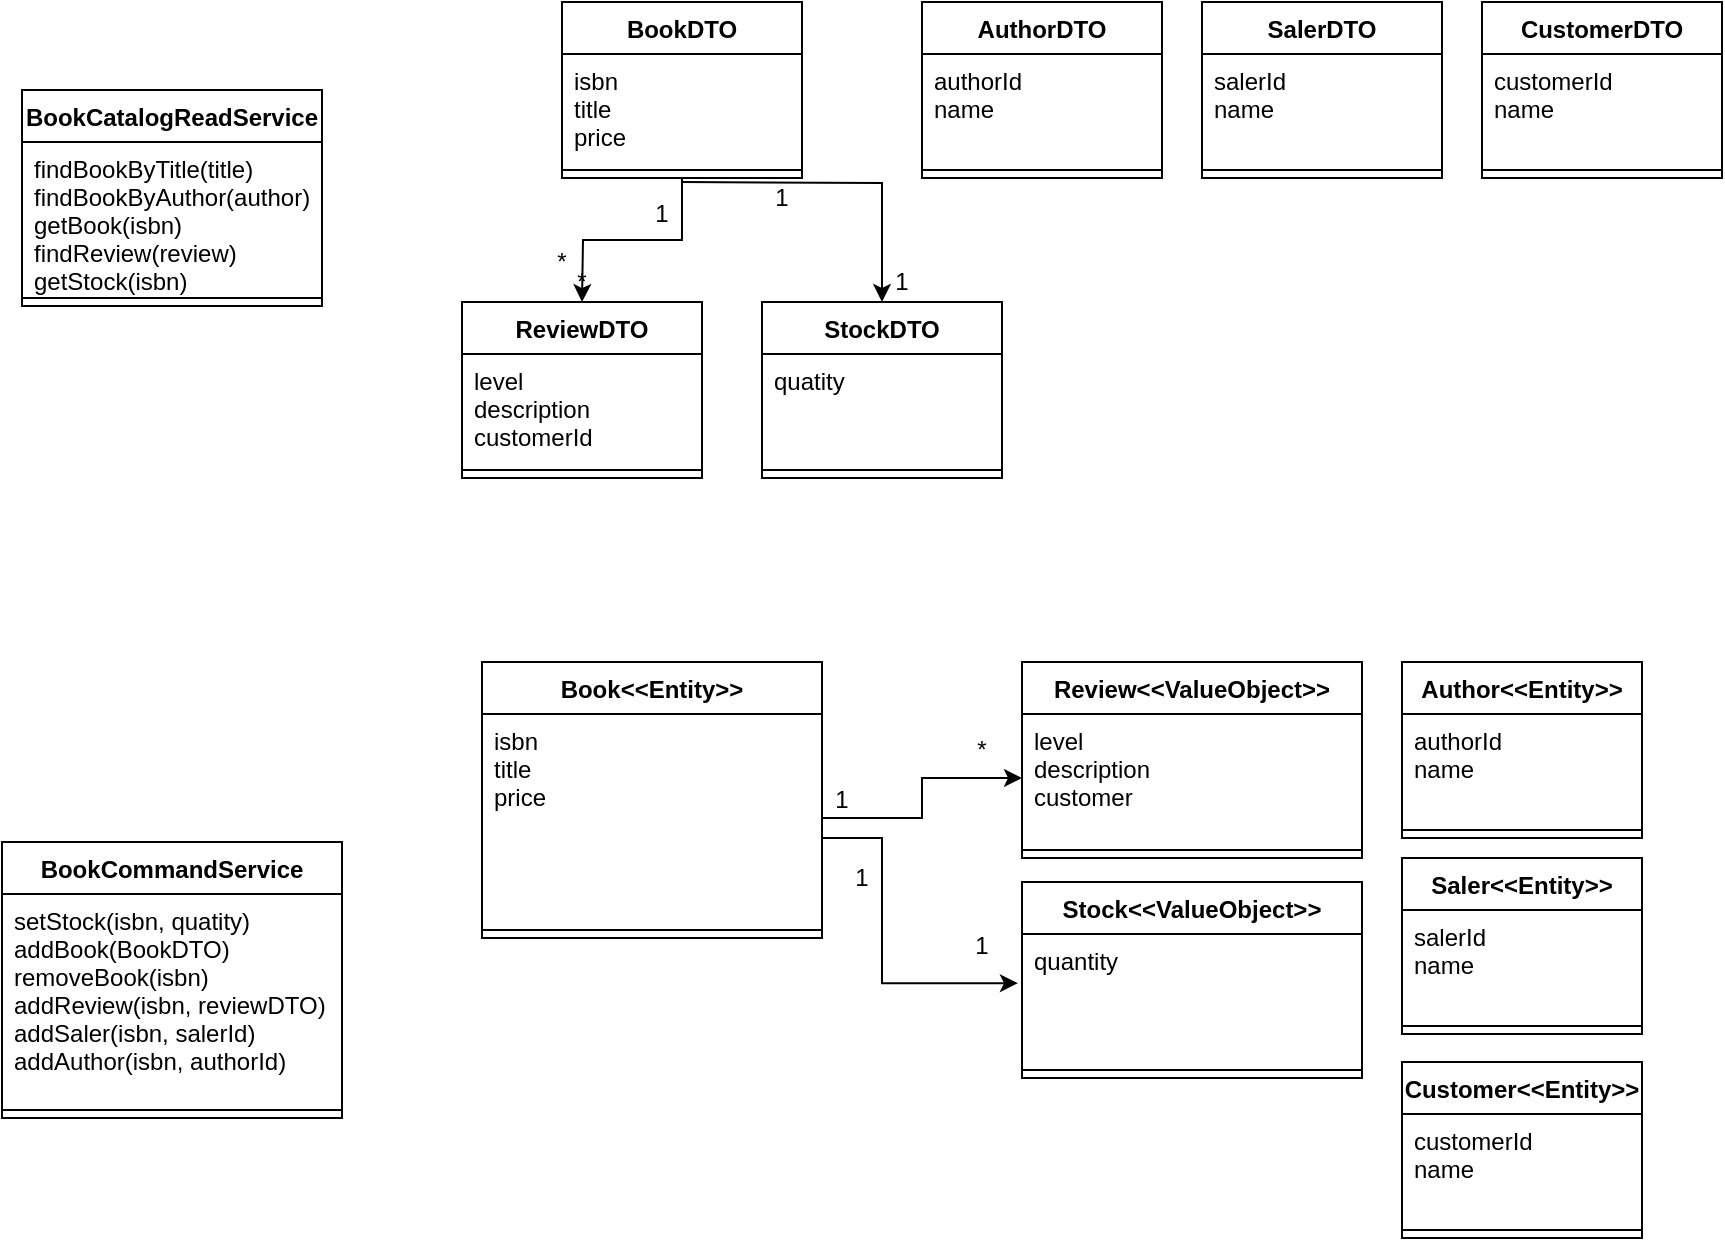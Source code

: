 <mxfile version="14.6.13" type="device" pages="2"><diagram id="_HOiQTUBiGFYQb13HP-A" name="BookCatalog"><mxGraphModel dx="1278" dy="616" grid="1" gridSize="10" guides="1" tooltips="1" connect="1" arrows="1" fold="1" page="1" pageScale="1" pageWidth="1654" pageHeight="2336" math="0" shadow="0"><root><mxCell id="9EFxUO9HuKhWwahO5raz-0"/><mxCell id="9EFxUO9HuKhWwahO5raz-1" parent="9EFxUO9HuKhWwahO5raz-0"/><mxCell id="QEwQCuaToNtWoaZSUo1B-0" value="BookCatalogReadService" style="swimlane;fontStyle=1;align=center;verticalAlign=top;childLayout=stackLayout;horizontal=1;startSize=26;horizontalStack=0;resizeParent=1;resizeParentMax=0;resizeLast=0;collapsible=1;marginBottom=0;" vertex="1" parent="9EFxUO9HuKhWwahO5raz-1"><mxGeometry x="80" y="84" width="150" height="108" as="geometry"><mxRectangle x="340" y="170" width="90" height="26" as="alternateBounds"/></mxGeometry></mxCell><mxCell id="QEwQCuaToNtWoaZSUo1B-1" value="findBookByTitle(title)&#10;findBookByAuthor(author)&#10;getBook(isbn)&#10;findReview(review)&#10;getStock(isbn)" style="text;strokeColor=none;fillColor=none;align=left;verticalAlign=top;spacingLeft=4;spacingRight=4;overflow=hidden;rotatable=0;points=[[0,0.5],[1,0.5]];portConstraint=eastwest;" vertex="1" parent="QEwQCuaToNtWoaZSUo1B-0"><mxGeometry y="26" width="150" height="74" as="geometry"/></mxCell><mxCell id="QEwQCuaToNtWoaZSUo1B-2" value="" style="line;strokeWidth=1;fillColor=none;align=left;verticalAlign=middle;spacingTop=-1;spacingLeft=3;spacingRight=3;rotatable=0;labelPosition=right;points=[];portConstraint=eastwest;" vertex="1" parent="QEwQCuaToNtWoaZSUo1B-0"><mxGeometry y="100" width="150" height="8" as="geometry"/></mxCell><mxCell id="CTQSsLv7DQpdbb8e_ij--0" value="BookDTO" style="swimlane;fontStyle=1;align=center;verticalAlign=top;childLayout=stackLayout;horizontal=1;startSize=26;horizontalStack=0;resizeParent=1;resizeParentMax=0;resizeLast=0;collapsible=1;marginBottom=0;" vertex="1" parent="9EFxUO9HuKhWwahO5raz-1"><mxGeometry x="350" y="40" width="120" height="88" as="geometry"><mxRectangle x="340" y="170" width="90" height="26" as="alternateBounds"/></mxGeometry></mxCell><mxCell id="CTQSsLv7DQpdbb8e_ij--1" value="isbn&#10;title&#10;price" style="text;strokeColor=none;fillColor=none;align=left;verticalAlign=top;spacingLeft=4;spacingRight=4;overflow=hidden;rotatable=0;points=[[0,0.5],[1,0.5]];portConstraint=eastwest;" vertex="1" parent="CTQSsLv7DQpdbb8e_ij--0"><mxGeometry y="26" width="120" height="54" as="geometry"/></mxCell><mxCell id="CTQSsLv7DQpdbb8e_ij--2" value="" style="line;strokeWidth=1;fillColor=none;align=left;verticalAlign=middle;spacingTop=-1;spacingLeft=3;spacingRight=3;rotatable=0;labelPosition=right;points=[];portConstraint=eastwest;" vertex="1" parent="CTQSsLv7DQpdbb8e_ij--0"><mxGeometry y="80" width="120" height="8" as="geometry"/></mxCell><mxCell id="CTQSsLv7DQpdbb8e_ij--3" value="AuthorDTO" style="swimlane;fontStyle=1;align=center;verticalAlign=top;childLayout=stackLayout;horizontal=1;startSize=26;horizontalStack=0;resizeParent=1;resizeParentMax=0;resizeLast=0;collapsible=1;marginBottom=0;" vertex="1" parent="9EFxUO9HuKhWwahO5raz-1"><mxGeometry x="530" y="40" width="120" height="88" as="geometry"><mxRectangle x="340" y="170" width="90" height="26" as="alternateBounds"/></mxGeometry></mxCell><mxCell id="CTQSsLv7DQpdbb8e_ij--4" value="authorId&#10;name" style="text;strokeColor=none;fillColor=none;align=left;verticalAlign=top;spacingLeft=4;spacingRight=4;overflow=hidden;rotatable=0;points=[[0,0.5],[1,0.5]];portConstraint=eastwest;" vertex="1" parent="CTQSsLv7DQpdbb8e_ij--3"><mxGeometry y="26" width="120" height="54" as="geometry"/></mxCell><mxCell id="CTQSsLv7DQpdbb8e_ij--5" value="" style="line;strokeWidth=1;fillColor=none;align=left;verticalAlign=middle;spacingTop=-1;spacingLeft=3;spacingRight=3;rotatable=0;labelPosition=right;points=[];portConstraint=eastwest;" vertex="1" parent="CTQSsLv7DQpdbb8e_ij--3"><mxGeometry y="80" width="120" height="8" as="geometry"/></mxCell><mxCell id="CTQSsLv7DQpdbb8e_ij--6" value="SalerDTO" style="swimlane;fontStyle=1;align=center;verticalAlign=top;childLayout=stackLayout;horizontal=1;startSize=26;horizontalStack=0;resizeParent=1;resizeParentMax=0;resizeLast=0;collapsible=1;marginBottom=0;" vertex="1" parent="9EFxUO9HuKhWwahO5raz-1"><mxGeometry x="670" y="40" width="120" height="88" as="geometry"><mxRectangle x="340" y="170" width="90" height="26" as="alternateBounds"/></mxGeometry></mxCell><mxCell id="CTQSsLv7DQpdbb8e_ij--7" value="salerId&#10;name" style="text;strokeColor=none;fillColor=none;align=left;verticalAlign=top;spacingLeft=4;spacingRight=4;overflow=hidden;rotatable=0;points=[[0,0.5],[1,0.5]];portConstraint=eastwest;" vertex="1" parent="CTQSsLv7DQpdbb8e_ij--6"><mxGeometry y="26" width="120" height="54" as="geometry"/></mxCell><mxCell id="CTQSsLv7DQpdbb8e_ij--8" value="" style="line;strokeWidth=1;fillColor=none;align=left;verticalAlign=middle;spacingTop=-1;spacingLeft=3;spacingRight=3;rotatable=0;labelPosition=right;points=[];portConstraint=eastwest;" vertex="1" parent="CTQSsLv7DQpdbb8e_ij--6"><mxGeometry y="80" width="120" height="8" as="geometry"/></mxCell><mxCell id="CTQSsLv7DQpdbb8e_ij--9" value="ReviewDTO" style="swimlane;fontStyle=1;align=center;verticalAlign=top;childLayout=stackLayout;horizontal=1;startSize=26;horizontalStack=0;resizeParent=1;resizeParentMax=0;resizeLast=0;collapsible=1;marginBottom=0;" vertex="1" parent="9EFxUO9HuKhWwahO5raz-1"><mxGeometry x="300" y="190" width="120" height="88" as="geometry"><mxRectangle x="340" y="170" width="90" height="26" as="alternateBounds"/></mxGeometry></mxCell><mxCell id="CTQSsLv7DQpdbb8e_ij--10" value="level&#10;description&#10;customerId" style="text;strokeColor=none;fillColor=none;align=left;verticalAlign=top;spacingLeft=4;spacingRight=4;overflow=hidden;rotatable=0;points=[[0,0.5],[1,0.5]];portConstraint=eastwest;" vertex="1" parent="CTQSsLv7DQpdbb8e_ij--9"><mxGeometry y="26" width="120" height="54" as="geometry"/></mxCell><mxCell id="CTQSsLv7DQpdbb8e_ij--11" value="" style="line;strokeWidth=1;fillColor=none;align=left;verticalAlign=middle;spacingTop=-1;spacingLeft=3;spacingRight=3;rotatable=0;labelPosition=right;points=[];portConstraint=eastwest;" vertex="1" parent="CTQSsLv7DQpdbb8e_ij--9"><mxGeometry y="80" width="120" height="8" as="geometry"/></mxCell><mxCell id="CTQSsLv7DQpdbb8e_ij--12" value="CustomerDTO" style="swimlane;fontStyle=1;align=center;verticalAlign=top;childLayout=stackLayout;horizontal=1;startSize=26;horizontalStack=0;resizeParent=1;resizeParentMax=0;resizeLast=0;collapsible=1;marginBottom=0;" vertex="1" parent="9EFxUO9HuKhWwahO5raz-1"><mxGeometry x="810" y="40" width="120" height="88" as="geometry"><mxRectangle x="340" y="170" width="90" height="26" as="alternateBounds"/></mxGeometry></mxCell><mxCell id="CTQSsLv7DQpdbb8e_ij--13" value="customerId&#10;name" style="text;strokeColor=none;fillColor=none;align=left;verticalAlign=top;spacingLeft=4;spacingRight=4;overflow=hidden;rotatable=0;points=[[0,0.5],[1,0.5]];portConstraint=eastwest;" vertex="1" parent="CTQSsLv7DQpdbb8e_ij--12"><mxGeometry y="26" width="120" height="54" as="geometry"/></mxCell><mxCell id="CTQSsLv7DQpdbb8e_ij--14" value="" style="line;strokeWidth=1;fillColor=none;align=left;verticalAlign=middle;spacingTop=-1;spacingLeft=3;spacingRight=3;rotatable=0;labelPosition=right;points=[];portConstraint=eastwest;" vertex="1" parent="CTQSsLv7DQpdbb8e_ij--12"><mxGeometry y="80" width="120" height="8" as="geometry"/></mxCell><mxCell id="CTQSsLv7DQpdbb8e_ij--15" value="StockDTO" style="swimlane;fontStyle=1;align=center;verticalAlign=top;childLayout=stackLayout;horizontal=1;startSize=26;horizontalStack=0;resizeParent=1;resizeParentMax=0;resizeLast=0;collapsible=1;marginBottom=0;" vertex="1" parent="9EFxUO9HuKhWwahO5raz-1"><mxGeometry x="450" y="190" width="120" height="88" as="geometry"><mxRectangle x="340" y="170" width="90" height="26" as="alternateBounds"/></mxGeometry></mxCell><mxCell id="CTQSsLv7DQpdbb8e_ij--16" value="quatity" style="text;strokeColor=none;fillColor=none;align=left;verticalAlign=top;spacingLeft=4;spacingRight=4;overflow=hidden;rotatable=0;points=[[0,0.5],[1,0.5]];portConstraint=eastwest;" vertex="1" parent="CTQSsLv7DQpdbb8e_ij--15"><mxGeometry y="26" width="120" height="54" as="geometry"/></mxCell><mxCell id="CTQSsLv7DQpdbb8e_ij--17" value="" style="line;strokeWidth=1;fillColor=none;align=left;verticalAlign=middle;spacingTop=-1;spacingLeft=3;spacingRight=3;rotatable=0;labelPosition=right;points=[];portConstraint=eastwest;" vertex="1" parent="CTQSsLv7DQpdbb8e_ij--15"><mxGeometry y="80" width="120" height="8" as="geometry"/></mxCell><mxCell id="ei_IDTvkSeffxWUkfv_V-0" style="edgeStyle=orthogonalEdgeStyle;rounded=0;orthogonalLoop=1;jettySize=auto;html=1;exitX=0.5;exitY=1;exitDx=0;exitDy=0;" edge="1" parent="9EFxUO9HuKhWwahO5raz-1" source="CTQSsLv7DQpdbb8e_ij--0"><mxGeometry relative="1" as="geometry"><mxPoint x="405" y="120" as="sourcePoint"/><mxPoint x="360" y="190" as="targetPoint"/></mxGeometry></mxCell><mxCell id="OvgbcdeR4KoXboYLMsjg-1" value="*" style="text;html=1;strokeColor=none;fillColor=none;align=center;verticalAlign=middle;whiteSpace=wrap;rounded=0;" vertex="1" parent="9EFxUO9HuKhWwahO5raz-1"><mxGeometry x="290" y="160" width="120" height="20" as="geometry"/></mxCell><mxCell id="OvgbcdeR4KoXboYLMsjg-0" value="1" style="text;html=1;strokeColor=none;fillColor=none;align=center;verticalAlign=middle;whiteSpace=wrap;rounded=0;" vertex="1" parent="9EFxUO9HuKhWwahO5raz-1"><mxGeometry x="340" y="136" width="120" height="20" as="geometry"/></mxCell><mxCell id="OvgbcdeR4KoXboYLMsjg-3" style="edgeStyle=orthogonalEdgeStyle;rounded=0;orthogonalLoop=1;jettySize=auto;html=1;" edge="1" parent="9EFxUO9HuKhWwahO5raz-1" target="CTQSsLv7DQpdbb8e_ij--15"><mxGeometry relative="1" as="geometry"><mxPoint x="410" y="130" as="sourcePoint"/><mxPoint x="370" y="200" as="targetPoint"/></mxGeometry></mxCell><mxCell id="OvgbcdeR4KoXboYLMsjg-5" value="1" style="text;html=1;strokeColor=none;fillColor=none;align=center;verticalAlign=middle;whiteSpace=wrap;rounded=0;" vertex="1" parent="9EFxUO9HuKhWwahO5raz-1"><mxGeometry x="400" y="128" width="120" height="20" as="geometry"/></mxCell><mxCell id="OvgbcdeR4KoXboYLMsjg-6" value="1" style="text;html=1;strokeColor=none;fillColor=none;align=center;verticalAlign=middle;whiteSpace=wrap;rounded=0;" vertex="1" parent="9EFxUO9HuKhWwahO5raz-1"><mxGeometry x="460" y="170" width="120" height="20" as="geometry"/></mxCell><mxCell id="g-ftA__Rkr61bYGxE8Cz-0" value="BookCommandService" style="swimlane;fontStyle=1;align=center;verticalAlign=top;childLayout=stackLayout;horizontal=1;startSize=26;horizontalStack=0;resizeParent=1;resizeParentMax=0;resizeLast=0;collapsible=1;marginBottom=0;" vertex="1" parent="9EFxUO9HuKhWwahO5raz-1"><mxGeometry x="70" y="460" width="170" height="138" as="geometry"><mxRectangle x="340" y="170" width="90" height="26" as="alternateBounds"/></mxGeometry></mxCell><mxCell id="g-ftA__Rkr61bYGxE8Cz-1" value="setStock(isbn, quatity)&#10;addBook(BookDTO)&#10;removeBook(isbn)&#10;addReview(isbn, reviewDTO)&#10;addSaler(isbn, salerId)&#10;addAuthor(isbn, authorId)" style="text;strokeColor=none;fillColor=none;align=left;verticalAlign=top;spacingLeft=4;spacingRight=4;overflow=hidden;rotatable=0;points=[[0,0.5],[1,0.5]];portConstraint=eastwest;" vertex="1" parent="g-ftA__Rkr61bYGxE8Cz-0"><mxGeometry y="26" width="170" height="104" as="geometry"/></mxCell><mxCell id="g-ftA__Rkr61bYGxE8Cz-2" value="" style="line;strokeWidth=1;fillColor=none;align=left;verticalAlign=middle;spacingTop=-1;spacingLeft=3;spacingRight=3;rotatable=0;labelPosition=right;points=[];portConstraint=eastwest;" vertex="1" parent="g-ftA__Rkr61bYGxE8Cz-0"><mxGeometry y="130" width="170" height="8" as="geometry"/></mxCell><mxCell id="g-ftA__Rkr61bYGxE8Cz-3" value="Book&lt;&lt;Entity&gt;&gt;" style="swimlane;fontStyle=1;align=center;verticalAlign=top;childLayout=stackLayout;horizontal=1;startSize=26;horizontalStack=0;resizeParent=1;resizeParentMax=0;resizeLast=0;collapsible=1;marginBottom=0;" vertex="1" parent="9EFxUO9HuKhWwahO5raz-1"><mxGeometry x="310" y="370" width="170" height="138" as="geometry"><mxRectangle x="340" y="170" width="90" height="26" as="alternateBounds"/></mxGeometry></mxCell><mxCell id="g-ftA__Rkr61bYGxE8Cz-4" value="isbn&#10;title&#10;price" style="text;strokeColor=none;fillColor=none;align=left;verticalAlign=top;spacingLeft=4;spacingRight=4;overflow=hidden;rotatable=0;points=[[0,0.5],[1,0.5]];portConstraint=eastwest;" vertex="1" parent="g-ftA__Rkr61bYGxE8Cz-3"><mxGeometry y="26" width="170" height="104" as="geometry"/></mxCell><mxCell id="g-ftA__Rkr61bYGxE8Cz-5" value="" style="line;strokeWidth=1;fillColor=none;align=left;verticalAlign=middle;spacingTop=-1;spacingLeft=3;spacingRight=3;rotatable=0;labelPosition=right;points=[];portConstraint=eastwest;" vertex="1" parent="g-ftA__Rkr61bYGxE8Cz-3"><mxGeometry y="130" width="170" height="8" as="geometry"/></mxCell><mxCell id="g-ftA__Rkr61bYGxE8Cz-6" value="Review&lt;&lt;ValueObject&gt;&gt;" style="swimlane;fontStyle=1;align=center;verticalAlign=top;childLayout=stackLayout;horizontal=1;startSize=26;horizontalStack=0;resizeParent=1;resizeParentMax=0;resizeLast=0;collapsible=1;marginBottom=0;" vertex="1" parent="9EFxUO9HuKhWwahO5raz-1"><mxGeometry x="580" y="370" width="170" height="98" as="geometry"><mxRectangle x="340" y="170" width="90" height="26" as="alternateBounds"/></mxGeometry></mxCell><mxCell id="g-ftA__Rkr61bYGxE8Cz-7" value="level&#10;description&#10;customer" style="text;strokeColor=none;fillColor=none;align=left;verticalAlign=top;spacingLeft=4;spacingRight=4;overflow=hidden;rotatable=0;points=[[0,0.5],[1,0.5]];portConstraint=eastwest;" vertex="1" parent="g-ftA__Rkr61bYGxE8Cz-6"><mxGeometry y="26" width="170" height="64" as="geometry"/></mxCell><mxCell id="g-ftA__Rkr61bYGxE8Cz-8" value="" style="line;strokeWidth=1;fillColor=none;align=left;verticalAlign=middle;spacingTop=-1;spacingLeft=3;spacingRight=3;rotatable=0;labelPosition=right;points=[];portConstraint=eastwest;" vertex="1" parent="g-ftA__Rkr61bYGxE8Cz-6"><mxGeometry y="90" width="170" height="8" as="geometry"/></mxCell><mxCell id="g-ftA__Rkr61bYGxE8Cz-9" value="Stock&lt;&lt;ValueObject&gt;&gt;" style="swimlane;fontStyle=1;align=center;verticalAlign=top;childLayout=stackLayout;horizontal=1;startSize=26;horizontalStack=0;resizeParent=1;resizeParentMax=0;resizeLast=0;collapsible=1;marginBottom=0;" vertex="1" parent="9EFxUO9HuKhWwahO5raz-1"><mxGeometry x="580" y="480" width="170" height="98" as="geometry"><mxRectangle x="340" y="170" width="90" height="26" as="alternateBounds"/></mxGeometry></mxCell><mxCell id="g-ftA__Rkr61bYGxE8Cz-10" value="quantity" style="text;strokeColor=none;fillColor=none;align=left;verticalAlign=top;spacingLeft=4;spacingRight=4;overflow=hidden;rotatable=0;points=[[0,0.5],[1,0.5]];portConstraint=eastwest;" vertex="1" parent="g-ftA__Rkr61bYGxE8Cz-9"><mxGeometry y="26" width="170" height="64" as="geometry"/></mxCell><mxCell id="g-ftA__Rkr61bYGxE8Cz-11" value="" style="line;strokeWidth=1;fillColor=none;align=left;verticalAlign=middle;spacingTop=-1;spacingLeft=3;spacingRight=3;rotatable=0;labelPosition=right;points=[];portConstraint=eastwest;" vertex="1" parent="g-ftA__Rkr61bYGxE8Cz-9"><mxGeometry y="90" width="170" height="8" as="geometry"/></mxCell><mxCell id="g-ftA__Rkr61bYGxE8Cz-12" value="*" style="text;html=1;strokeColor=none;fillColor=none;align=center;verticalAlign=middle;whiteSpace=wrap;rounded=0;" vertex="1" parent="9EFxUO9HuKhWwahO5raz-1"><mxGeometry x="300" y="170" width="120" height="20" as="geometry"/></mxCell><mxCell id="tSJOTWNyQS7rvF_4AO9G-0" value="Author&lt;&lt;Entity&gt;&gt;" style="swimlane;fontStyle=1;align=center;verticalAlign=top;childLayout=stackLayout;horizontal=1;startSize=26;horizontalStack=0;resizeParent=1;resizeParentMax=0;resizeLast=0;collapsible=1;marginBottom=0;" vertex="1" parent="9EFxUO9HuKhWwahO5raz-1"><mxGeometry x="770" y="370" width="120" height="88" as="geometry"><mxRectangle x="340" y="170" width="90" height="26" as="alternateBounds"/></mxGeometry></mxCell><mxCell id="tSJOTWNyQS7rvF_4AO9G-1" value="authorId&#10;name" style="text;strokeColor=none;fillColor=none;align=left;verticalAlign=top;spacingLeft=4;spacingRight=4;overflow=hidden;rotatable=0;points=[[0,0.5],[1,0.5]];portConstraint=eastwest;" vertex="1" parent="tSJOTWNyQS7rvF_4AO9G-0"><mxGeometry y="26" width="120" height="54" as="geometry"/></mxCell><mxCell id="tSJOTWNyQS7rvF_4AO9G-2" value="" style="line;strokeWidth=1;fillColor=none;align=left;verticalAlign=middle;spacingTop=-1;spacingLeft=3;spacingRight=3;rotatable=0;labelPosition=right;points=[];portConstraint=eastwest;" vertex="1" parent="tSJOTWNyQS7rvF_4AO9G-0"><mxGeometry y="80" width="120" height="8" as="geometry"/></mxCell><mxCell id="tSJOTWNyQS7rvF_4AO9G-3" value="Saler&lt;&lt;Entity&gt;&gt;" style="swimlane;fontStyle=1;align=center;verticalAlign=top;childLayout=stackLayout;horizontal=1;startSize=26;horizontalStack=0;resizeParent=1;resizeParentMax=0;resizeLast=0;collapsible=1;marginBottom=0;" vertex="1" parent="9EFxUO9HuKhWwahO5raz-1"><mxGeometry x="770" y="468" width="120" height="88" as="geometry"><mxRectangle x="340" y="170" width="90" height="26" as="alternateBounds"/></mxGeometry></mxCell><mxCell id="tSJOTWNyQS7rvF_4AO9G-4" value="salerId&#10;name" style="text;strokeColor=none;fillColor=none;align=left;verticalAlign=top;spacingLeft=4;spacingRight=4;overflow=hidden;rotatable=0;points=[[0,0.5],[1,0.5]];portConstraint=eastwest;" vertex="1" parent="tSJOTWNyQS7rvF_4AO9G-3"><mxGeometry y="26" width="120" height="54" as="geometry"/></mxCell><mxCell id="tSJOTWNyQS7rvF_4AO9G-5" value="" style="line;strokeWidth=1;fillColor=none;align=left;verticalAlign=middle;spacingTop=-1;spacingLeft=3;spacingRight=3;rotatable=0;labelPosition=right;points=[];portConstraint=eastwest;" vertex="1" parent="tSJOTWNyQS7rvF_4AO9G-3"><mxGeometry y="80" width="120" height="8" as="geometry"/></mxCell><mxCell id="tSJOTWNyQS7rvF_4AO9G-6" value="Customer&lt;&lt;Entity&gt;&gt;" style="swimlane;fontStyle=1;align=center;verticalAlign=top;childLayout=stackLayout;horizontal=1;startSize=26;horizontalStack=0;resizeParent=1;resizeParentMax=0;resizeLast=0;collapsible=1;marginBottom=0;" vertex="1" parent="9EFxUO9HuKhWwahO5raz-1"><mxGeometry x="770" y="570" width="120" height="88" as="geometry"><mxRectangle x="340" y="170" width="90" height="26" as="alternateBounds"/></mxGeometry></mxCell><mxCell id="tSJOTWNyQS7rvF_4AO9G-7" value="customerId&#10;name" style="text;strokeColor=none;fillColor=none;align=left;verticalAlign=top;spacingLeft=4;spacingRight=4;overflow=hidden;rotatable=0;points=[[0,0.5],[1,0.5]];portConstraint=eastwest;" vertex="1" parent="tSJOTWNyQS7rvF_4AO9G-6"><mxGeometry y="26" width="120" height="54" as="geometry"/></mxCell><mxCell id="tSJOTWNyQS7rvF_4AO9G-8" value="" style="line;strokeWidth=1;fillColor=none;align=left;verticalAlign=middle;spacingTop=-1;spacingLeft=3;spacingRight=3;rotatable=0;labelPosition=right;points=[];portConstraint=eastwest;" vertex="1" parent="tSJOTWNyQS7rvF_4AO9G-6"><mxGeometry y="80" width="120" height="8" as="geometry"/></mxCell><mxCell id="kzk5hhUbe_WzguT8dtR8-1" style="edgeStyle=orthogonalEdgeStyle;rounded=0;orthogonalLoop=1;jettySize=auto;html=1;entryX=0;entryY=0.5;entryDx=0;entryDy=0;" edge="1" parent="9EFxUO9HuKhWwahO5raz-1" source="g-ftA__Rkr61bYGxE8Cz-4" target="g-ftA__Rkr61bYGxE8Cz-7"><mxGeometry relative="1" as="geometry"><mxPoint x="540" y="430" as="sourcePoint"/><mxPoint x="640" y="490" as="targetPoint"/></mxGeometry></mxCell><mxCell id="kzk5hhUbe_WzguT8dtR8-3" style="edgeStyle=orthogonalEdgeStyle;rounded=0;orthogonalLoop=1;jettySize=auto;html=1;entryX=-0.012;entryY=0.384;entryDx=0;entryDy=0;entryPerimeter=0;" edge="1" parent="9EFxUO9HuKhWwahO5raz-1" target="g-ftA__Rkr61bYGxE8Cz-10"><mxGeometry relative="1" as="geometry"><mxPoint x="480" y="450" as="sourcePoint"/><mxPoint x="570" y="438" as="targetPoint"/><Array as="points"><mxPoint x="510" y="458"/><mxPoint x="510" y="531"/></Array></mxGeometry></mxCell><mxCell id="kzk5hhUbe_WzguT8dtR8-4" value="*" style="text;html=1;strokeColor=none;fillColor=none;align=center;verticalAlign=middle;whiteSpace=wrap;rounded=0;" vertex="1" parent="9EFxUO9HuKhWwahO5raz-1"><mxGeometry x="550" y="404" width="20" height="20" as="geometry"/></mxCell><mxCell id="kzk5hhUbe_WzguT8dtR8-6" value="1" style="text;html=1;strokeColor=none;fillColor=none;align=center;verticalAlign=middle;whiteSpace=wrap;rounded=0;" vertex="1" parent="9EFxUO9HuKhWwahO5raz-1"><mxGeometry x="550" y="502" width="20" height="20" as="geometry"/></mxCell><mxCell id="kzk5hhUbe_WzguT8dtR8-7" value="1" style="text;html=1;strokeColor=none;fillColor=none;align=center;verticalAlign=middle;whiteSpace=wrap;rounded=0;" vertex="1" parent="9EFxUO9HuKhWwahO5raz-1"><mxGeometry x="480" y="429" width="20" height="20" as="geometry"/></mxCell><mxCell id="kzk5hhUbe_WzguT8dtR8-8" value="1" style="text;html=1;strokeColor=none;fillColor=none;align=center;verticalAlign=middle;whiteSpace=wrap;rounded=0;" vertex="1" parent="9EFxUO9HuKhWwahO5raz-1"><mxGeometry x="490" y="468" width="20" height="20" as="geometry"/></mxCell></root></mxGraphModel></diagram><diagram id="YD_OhhdjbD4aDlllY-Cg" name="Exercise 3"><mxGraphModel dx="1278" dy="616" grid="1" gridSize="10" guides="1" tooltips="1" connect="1" arrows="1" fold="1" page="1" pageScale="1" pageWidth="1654" pageHeight="2336" math="0" shadow="0"><root><mxCell id="v7v9EILYD3jSbO3KvIuA-0"/><mxCell id="v7v9EILYD3jSbO3KvIuA-1" parent="v7v9EILYD3jSbO3KvIuA-0"/><mxCell id="v7v9EILYD3jSbO3KvIuA-2" value="Customer Service" style="rounded=1;whiteSpace=wrap;html=1;" vertex="1" parent="v7v9EILYD3jSbO3KvIuA-1"><mxGeometry x="360" y="280" width="120" height="60" as="geometry"/></mxCell><mxCell id="v7v9EILYD3jSbO3KvIuA-3" value="Product Service" style="rounded=1;whiteSpace=wrap;html=1;" vertex="1" parent="v7v9EILYD3jSbO3KvIuA-1"><mxGeometry x="360" y="350" width="120" height="60" as="geometry"/></mxCell><mxCell id="v7v9EILYD3jSbO3KvIuA-4" value="Shopping Service" style="rounded=1;whiteSpace=wrap;html=1;" vertex="1" parent="v7v9EILYD3jSbO3KvIuA-1"><mxGeometry x="360" y="420" width="120" height="60" as="geometry"/></mxCell><mxCell id="v7v9EILYD3jSbO3KvIuA-5" value="Order Service" style="rounded=1;whiteSpace=wrap;html=1;" vertex="1" parent="v7v9EILYD3jSbO3KvIuA-1"><mxGeometry x="360" y="490" width="120" height="60" as="geometry"/></mxCell><mxCell id="7YELzQ6wpBvMholhXwCi-0" value="Client" style="rounded=1;whiteSpace=wrap;html=1;" vertex="1" parent="v7v9EILYD3jSbO3KvIuA-1"><mxGeometry x="40" y="230" width="120" height="60" as="geometry"/></mxCell><mxCell id="7YELzQ6wpBvMholhXwCi-1" value="ZUUL API Gateway" style="whiteSpace=wrap;html=1;shape=mxgraph.basic.cloud_rect" vertex="1" parent="v7v9EILYD3jSbO3KvIuA-1"><mxGeometry x="210" y="30" width="70" height="530" as="geometry"/></mxCell><mxCell id="7YELzQ6wpBvMholhXwCi-2" value="Zipkin" style="rounded=1;whiteSpace=wrap;html=1;" vertex="1" parent="v7v9EILYD3jSbO3KvIuA-1"><mxGeometry x="360" y="180" width="120" height="60" as="geometry"/></mxCell><mxCell id="7YELzQ6wpBvMholhXwCi-3" value="Config Service" style="rounded=1;whiteSpace=wrap;html=1;" vertex="1" parent="v7v9EILYD3jSbO3KvIuA-1"><mxGeometry x="360" y="110" width="120" height="60" as="geometry"/></mxCell><mxCell id="7YELzQ6wpBvMholhXwCi-4" value="Eureka Registry" style="rounded=1;whiteSpace=wrap;html=1;" vertex="1" parent="v7v9EILYD3jSbO3KvIuA-1"><mxGeometry x="360" y="40" width="120" height="60" as="geometry"/></mxCell><mxCell id="aIqWanpXgJeD_CauBt7h-0" value="" style="endArrow=classic;html=1;entryX=-0.034;entryY=0.439;entryDx=0;entryDy=0;entryPerimeter=0;" edge="1" parent="v7v9EILYD3jSbO3KvIuA-1" target="7YELzQ6wpBvMholhXwCi-1"><mxGeometry width="50" height="50" relative="1" as="geometry"><mxPoint x="160" y="260" as="sourcePoint"/><mxPoint x="210" y="210" as="targetPoint"/></mxGeometry></mxCell><mxCell id="aIqWanpXgJeD_CauBt7h-2" value="" style="edgeStyle=segmentEdgeStyle;endArrow=classic;html=1;entryX=0;entryY=0.5;entryDx=0;entryDy=0;" edge="1" parent="v7v9EILYD3jSbO3KvIuA-1" source="7YELzQ6wpBvMholhXwCi-1" target="7YELzQ6wpBvMholhXwCi-4"><mxGeometry width="50" height="50" relative="1" as="geometry"><mxPoint x="620" y="340" as="sourcePoint"/><mxPoint x="670" y="290" as="targetPoint"/><Array as="points"><mxPoint x="320" y="295"/><mxPoint x="320" y="70"/></Array></mxGeometry></mxCell><mxCell id="aIqWanpXgJeD_CauBt7h-3" value="" style="edgeStyle=segmentEdgeStyle;endArrow=classic;html=1;entryX=0;entryY=0.5;entryDx=0;entryDy=0;exitX=1.029;exitY=0.495;exitDx=0;exitDy=0;exitPerimeter=0;" edge="1" parent="v7v9EILYD3jSbO3KvIuA-1" source="7YELzQ6wpBvMholhXwCi-1" target="7YELzQ6wpBvMholhXwCi-3"><mxGeometry width="50" height="50" relative="1" as="geometry"><mxPoint x="290" y="305" as="sourcePoint"/><mxPoint x="370" y="80" as="targetPoint"/><Array as="points"><mxPoint x="282" y="305"/><mxPoint x="330" y="305"/><mxPoint x="330" y="140"/></Array></mxGeometry></mxCell><mxCell id="aIqWanpXgJeD_CauBt7h-4" value="" style="edgeStyle=segmentEdgeStyle;endArrow=classic;html=1;entryX=0;entryY=0.5;entryDx=0;entryDy=0;" edge="1" parent="v7v9EILYD3jSbO3KvIuA-1" target="7YELzQ6wpBvMholhXwCi-2"><mxGeometry width="50" height="50" relative="1" as="geometry"><mxPoint x="280" y="300" as="sourcePoint"/><mxPoint x="380" y="90" as="targetPoint"/><Array as="points"><mxPoint x="340" y="315"/><mxPoint x="340" y="210"/></Array></mxGeometry></mxCell><mxCell id="aIqWanpXgJeD_CauBt7h-8" value="" style="endArrow=classic;html=1;exitX=0.994;exitY=0.703;exitDx=0;exitDy=0;exitPerimeter=0;entryX=0;entryY=0.5;entryDx=0;entryDy=0;" edge="1" parent="v7v9EILYD3jSbO3KvIuA-1" source="7YELzQ6wpBvMholhXwCi-1" target="v7v9EILYD3jSbO3KvIuA-4"><mxGeometry width="50" height="50" relative="1" as="geometry"><mxPoint x="620" y="340" as="sourcePoint"/><mxPoint x="670" y="290" as="targetPoint"/></mxGeometry></mxCell><mxCell id="aIqWanpXgJeD_CauBt7h-9" value="" style="endArrow=classic;html=1;exitX=1.029;exitY=0.849;exitDx=0;exitDy=0;exitPerimeter=0;entryX=0;entryY=0.5;entryDx=0;entryDy=0;" edge="1" parent="v7v9EILYD3jSbO3KvIuA-1" source="7YELzQ6wpBvMholhXwCi-1" target="v7v9EILYD3jSbO3KvIuA-5"><mxGeometry width="50" height="50" relative="1" as="geometry"><mxPoint x="289.58" y="412.59" as="sourcePoint"/><mxPoint x="370" y="460" as="targetPoint"/></mxGeometry></mxCell><mxCell id="aIqWanpXgJeD_CauBt7h-10" value="" style="endArrow=classic;html=1;exitX=1.006;exitY=0.615;exitDx=0;exitDy=0;exitPerimeter=0;entryX=0.01;entryY=0.623;entryDx=0;entryDy=0;entryPerimeter=0;" edge="1" parent="v7v9EILYD3jSbO3KvIuA-1" source="7YELzQ6wpBvMholhXwCi-1" target="v7v9EILYD3jSbO3KvIuA-3"><mxGeometry width="50" height="50" relative="1" as="geometry"><mxPoint x="620" y="340" as="sourcePoint"/><mxPoint x="670" y="290" as="targetPoint"/></mxGeometry></mxCell><mxCell id="aIqWanpXgJeD_CauBt7h-11" value="" style="endArrow=classic;html=1;exitX=0.994;exitY=0.587;exitDx=0;exitDy=0;exitPerimeter=0;" edge="1" parent="v7v9EILYD3jSbO3KvIuA-1" source="7YELzQ6wpBvMholhXwCi-1"><mxGeometry width="50" height="50" relative="1" as="geometry"><mxPoint x="620" y="340" as="sourcePoint"/><mxPoint x="360" y="330" as="targetPoint"/></mxGeometry></mxCell><mxCell id="aIqWanpXgJeD_CauBt7h-12" value="" style="rounded=1;whiteSpace=wrap;html=1;" vertex="1" parent="v7v9EILYD3jSbO3KvIuA-1"><mxGeometry x="680" y="60" width="400" height="210" as="geometry"/></mxCell><mxCell id="aIqWanpXgJeD_CauBt7h-13" value="Order Service" style="text;html=1;strokeColor=none;fillColor=none;align=center;verticalAlign=middle;whiteSpace=wrap;rounded=0;" vertex="1" parent="v7v9EILYD3jSbO3KvIuA-1"><mxGeometry x="690" y="70" width="100" height="20" as="geometry"/></mxCell><mxCell id="aIqWanpXgJeD_CauBt7h-14" value="Feign&lt;br&gt;(remote calls by using registry)" style="rounded=1;whiteSpace=wrap;html=1;" vertex="1" parent="v7v9EILYD3jSbO3KvIuA-1"><mxGeometry x="780" y="130" width="80" height="100" as="geometry"/></mxCell><mxCell id="aIqWanpXgJeD_CauBt7h-15" value="Ribbon&lt;br&gt;(Client load balancing)" style="rounded=1;whiteSpace=wrap;html=1;" vertex="1" parent="v7v9EILYD3jSbO3KvIuA-1"><mxGeometry x="870" y="130" width="80" height="100" as="geometry"/></mxCell><mxCell id="aIqWanpXgJeD_CauBt7h-16" value="Hystix&lt;br&gt;(Fallback methods for timeout)" style="rounded=1;whiteSpace=wrap;html=1;" vertex="1" parent="v7v9EILYD3jSbO3KvIuA-1"><mxGeometry x="960" y="130" width="80" height="100" as="geometry"/></mxCell><mxCell id="aIqWanpXgJeD_CauBt7h-17" value="Product Service" style="rounded=1;whiteSpace=wrap;html=1;" vertex="1" parent="v7v9EILYD3jSbO3KvIuA-1"><mxGeometry x="810" y="330" width="120" height="60" as="geometry"/></mxCell><mxCell id="aIqWanpXgJeD_CauBt7h-18" value="" style="endArrow=classic;html=1;entryX=0.5;entryY=0;entryDx=0;entryDy=0;exitX=0.5;exitY=1;exitDx=0;exitDy=0;" edge="1" parent="v7v9EILYD3jSbO3KvIuA-1" source="aIqWanpXgJeD_CauBt7h-12" target="aIqWanpXgJeD_CauBt7h-17"><mxGeometry width="50" height="50" relative="1" as="geometry"><mxPoint x="830" y="280" as="sourcePoint"/><mxPoint x="880" y="260" as="targetPoint"/></mxGeometry></mxCell></root></mxGraphModel></diagram></mxfile>